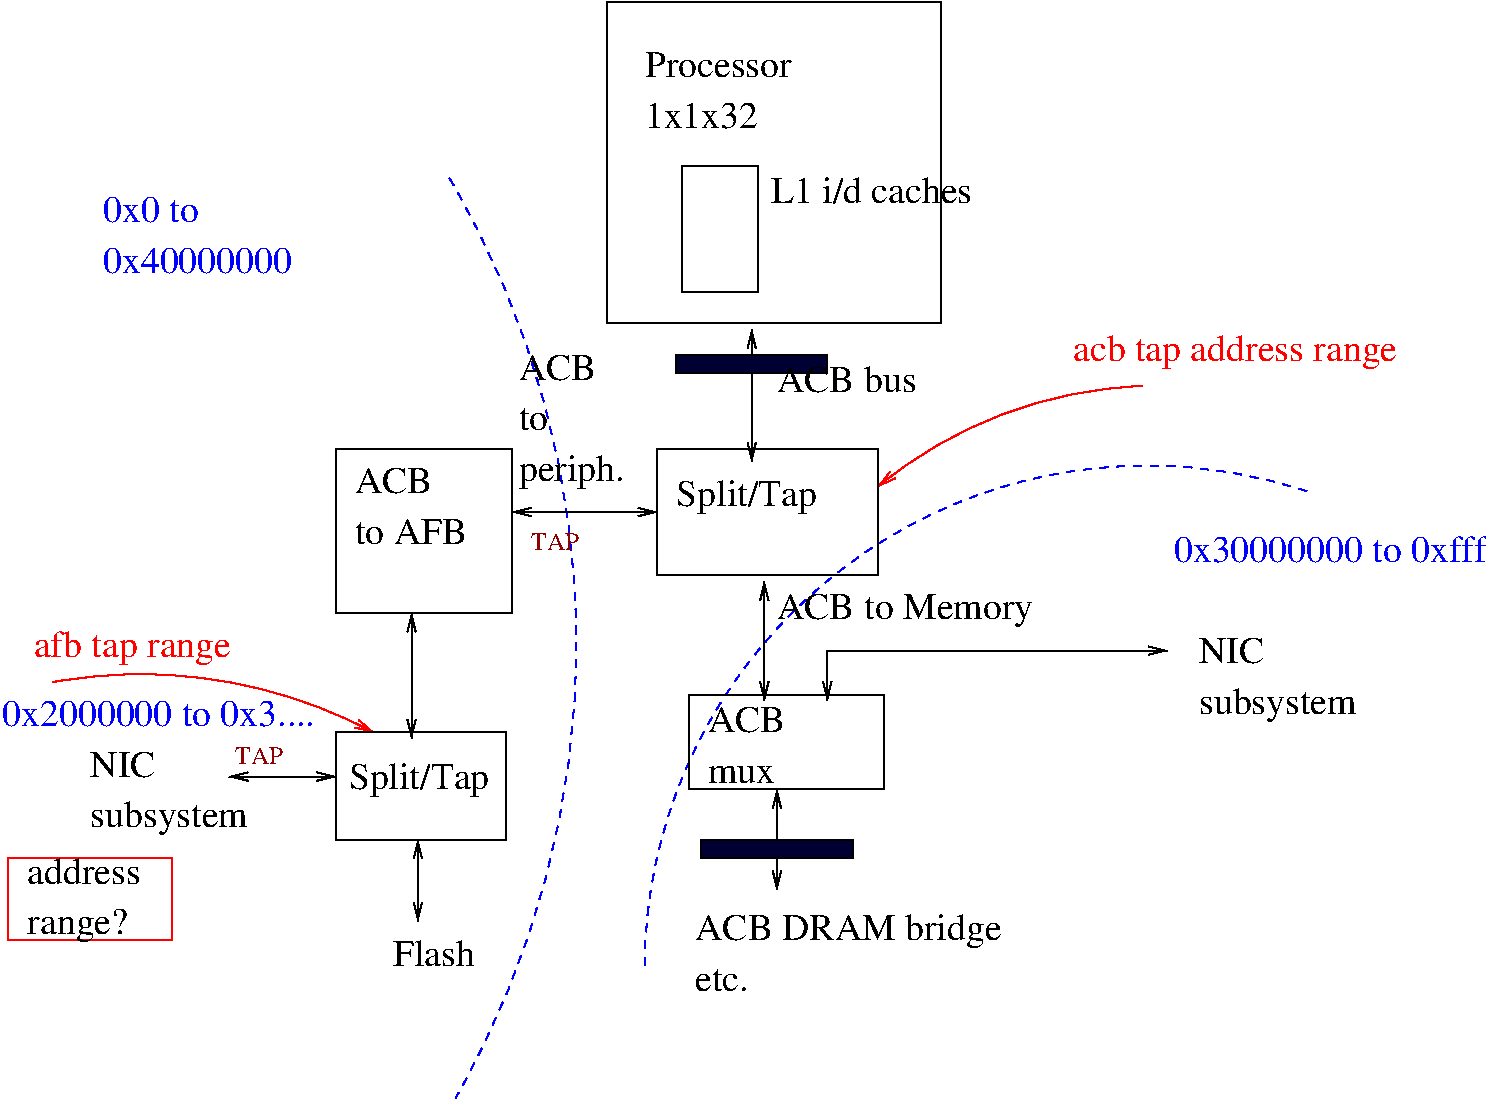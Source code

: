 #FIG 3.2  Produced by xfig version 3.2.8b
Landscape
Center
Metric
A4
100.00
Single
-2
1200 2
5 1 1 1 1 4 50 -1 -1 4.000 0 0 0 0 8590.729 7898.662 4995 7875 5805 5625 9765 4500
5 1 1 1 1 4 50 -1 -1 4.000 0 0 0 0 -2034.424 5573.746 3600 2250 4500 5265 3645 8820
5 1 0 1 4 7 50 -1 -1 0.000 0 1 1 0 8668.637 6887.045 8550 3735 7290 4050 6660 4455
	0 0 1.00 60.00 120.00
5 1 0 1 4 7 50 -1 -1 0.000 0 0 1 0 1395.000 9329.062 765 5850 2025 5850 3060 6210
	0 0 1.00 60.00 120.00
2 2 0 1 0 7 50 -1 -1 0.000 0 0 -1 0 0 5
	 4725 990 7110 990 7110 3285 4725 3285 4725 990
2 1 0 1 0 7 50 -1 -1 0.000 0 0 -1 1 1 2
	0 0 1.00 60.00 120.00
	0 0 1.00 60.00 120.00
	 5760 3330 5760 4275
2 2 0 1 0 7 50 -1 -1 0.000 0 0 -1 0 0 5
	 5085 4185 6660 4185 6660 5085 5085 5085 5085 4185
2 1 0 1 0 7 50 -1 -1 0.000 0 0 -1 1 1 2
	0 0 1.00 60.00 120.00
	0 0 1.00 60.00 120.00
	 5085 4635 4050 4635
2 1 0 1 0 7 50 -1 -1 0.000 0 0 -1 1 1 2
	0 0 1.00 60.00 120.00
	0 0 1.00 60.00 120.00
	 5850 5130 5850 5985
2 2 0 1 0 7 50 -1 -1 0.000 0 0 -1 0 0 5
	 2790 4185 4050 4185 4050 5355 2790 5355 2790 4185
2 1 0 1 0 7 50 -1 -1 0.000 0 0 -1 1 1 2
	0 0 1.00 60.00 120.00
	0 0 1.00 60.00 120.00
	 3330 5355 3330 6255
2 1 0 1 0 7 50 -1 -1 0.000 0 0 -1 1 1 2
	0 0 1.00 60.00 120.00
	0 0 1.00 60.00 120.00
	 3375 6975 3375 7560
2 1 0 1 0 7 50 -1 -1 0.000 0 0 -1 1 1 2
	0 0 1.00 60.00 120.00
	0 0 1.00 60.00 120.00
	 2790 6525 2025 6525
2 2 0 1 0 7 50 -1 -1 0.000 0 0 -1 0 0 5
	 5310 5940 6705 5940 6705 6615 5310 6615 5310 5940
2 1 0 1 0 7 50 -1 -1 0.000 0 0 -1 1 1 3
	0 0 1.00 60.00 120.00
	0 0 1.00 60.00 120.00
	 6300 5985 6300 5625 8730 5625
2 1 0 1 0 7 50 -1 -1 0.000 0 0 -1 1 1 2
	0 0 1.00 60.00 120.00
	0 0 1.00 60.00 120.00
	 5940 6615 5940 7335
2 2 0 1 0 4 50 -1 -1 0.000 0 0 -1 0 0 5
	 5265 2160 5805 2160 5805 3060 5265 3060 5265 2160
2 2 0 1 4 4 50 -1 -1 0.000 0 0 -1 0 0 5
	 450 7110 1620 7110 1620 7695 450 7695 450 7110
2 2 0 1 0 1 50 -1 4 0.000 0 0 -1 0 0 5
	 5220 3510 6300 3510 6300 3645 5220 3645 5220 3510
2 2 0 1 0 1 50 -1 4 0.000 0 0 -1 0 0 5
	 5400 6975 6480 6975 6480 7110 5400 7110 5400 6975
2 2 0 1 0 7 50 -1 -1 0.000 0 0 -1 0 0 5
	 2790 6210 4005 6210 4005 6975 2790 6975 2790 6210
4 0 0 50 -1 0 18 0.0000 4 135 810 4995 1530 Processor\001
4 0 0 50 -1 0 18 0.0000 4 135 540 4995 1890 1x1x32\001
4 0 0 50 -1 0 18 0.0000 4 135 630 5940 3780 ACB bus\001
4 0 0 50 -1 0 18 0.0000 4 165 810 5220 4590 Split/Tap\001
4 0 0 50 -1 0 18 0.0000 4 135 270 4095 3690 ACB\001
4 0 0 50 -1 0 18 0.0000 4 120 180 4095 4050 to\001
4 0 0 50 -1 0 18 0.0000 4 165 630 4095 4410 periph.\001
4 0 0 50 -1 0 18 0.0000 4 135 270 2925 4500 ACB\001
4 0 0 50 -1 0 18 0.0000 4 135 540 2925 4860 to AFB\001
4 0 0 50 -1 0 18 0.0000 4 165 810 2880 6615 Split/Tap\001
4 0 0 50 -1 0 18 0.0000 4 135 270 1035 6525 NIC\001
4 0 0 50 -1 0 18 0.0000 4 165 810 1035 6885 subsystem\001
4 0 0 50 -1 0 18 0.0000 4 135 450 3195 7875 Flash\001
4 0 0 50 -1 0 18 0.0000 4 135 270 5445 6210 ACB\001
4 0 0 50 -1 0 18 0.0000 4 90 270 5445 6570 mux\001
4 0 0 50 -1 0 18 0.0000 4 165 1170 5940 5400 ACB to Memory\001
4 0 0 50 -1 0 18 0.0000 4 135 270 8955 5715 NIC\001
4 0 0 50 -1 0 18 0.0000 4 165 810 8955 6075 subsystem\001
4 0 0 50 -1 0 18 0.0000 4 165 1350 5355 7695 ACB DRAM bridge\001
4 0 0 50 -1 0 18 0.0000 4 135 360 5355 8055 etc.\001
4 0 0 50 -1 0 18 0.0000 4 135 1170 5895 2430 L1 i/d caches\001
4 0 0 50 -1 0 18 0.0000 4 135 630 585 7290 address\001
4 0 0 50 -1 0 18 0.0000 4 165 540 585 7650 range?\001
4 0 1 50 -1 0 18 0.0000 4 135 540 1125 2565 0x0 to\001
4 0 1 50 -1 0 18 0.0000 4 135 900 1125 2925 0x40000000\001
4 0 4 50 -1 0 18 0.0000 4 165 1170 630 5670 afb tap range\001
4 0 4 50 -1 0 18 0.0000 4 165 1890 8055 3555 acb tap address range\001
4 0 18 50 -1 0 12 0.0000 4 135 270 4185 4905 TAP\001
4 0 1 50 -1 0 18 0.0000 4 135 2160 8775 4995 0x30000000 to 0xffff0000\001
4 0 18 50 -1 0 12 0.0000 4 135 270 2070 6435 TAP\001
4 0 1 50 -1 0 18 0.0000 4 150 1800 405 6165 0x2000000 to 0x3....\001
